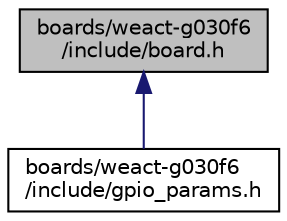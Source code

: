 digraph "boards/weact-g030f6/include/board.h"
{
 // LATEX_PDF_SIZE
  edge [fontname="Helvetica",fontsize="10",labelfontname="Helvetica",labelfontsize="10"];
  node [fontname="Helvetica",fontsize="10",shape=record];
  Node1 [label="boards/weact-g030f6\l/include/board.h",height=0.2,width=0.4,color="black", fillcolor="grey75", style="filled", fontcolor="black",tooltip="Board specific definitions for WeAct-G030F6."];
  Node1 -> Node2 [dir="back",color="midnightblue",fontsize="10",style="solid",fontname="Helvetica"];
  Node2 [label="boards/weact-g030f6\l/include/gpio_params.h",height=0.2,width=0.4,color="black", fillcolor="white", style="filled",URL="$weact-g030f6_2include_2gpio__params_8h.html",tooltip="Board specific configuration of direct mapped GPIOs."];
}
